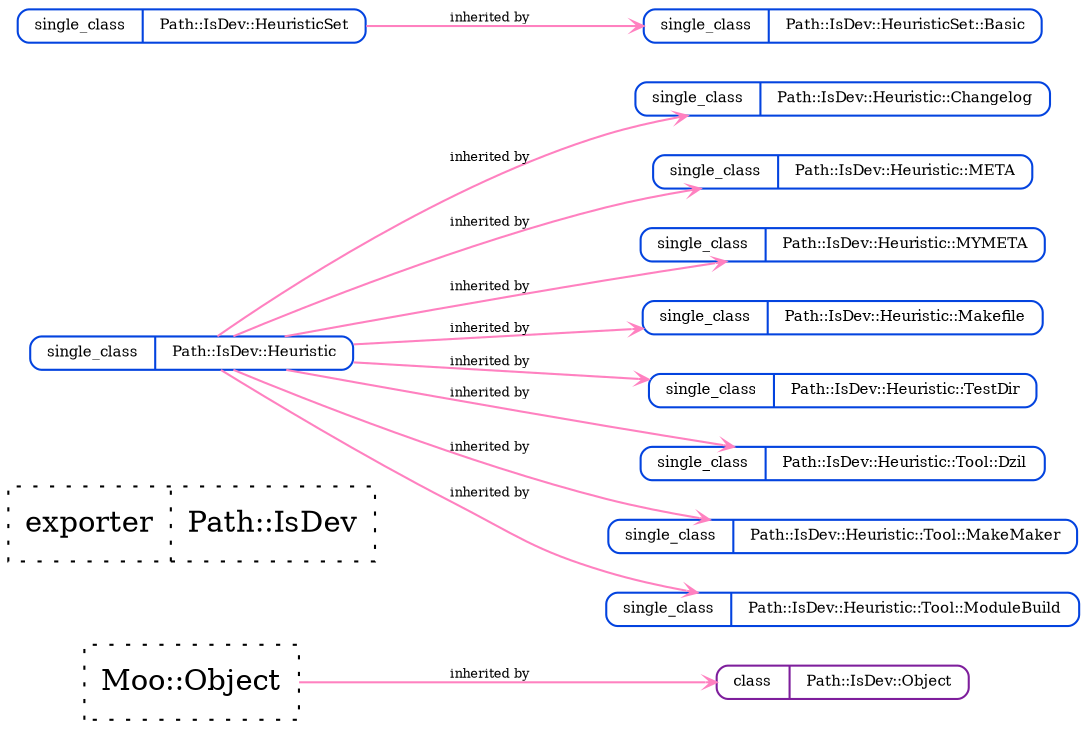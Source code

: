 strict digraph Perl {
	graph [compound=1, concentrate=1, overlap=false, rankdir=LR, ranksep=1, smoothing=triangle, splines=spline];
	node [label="\N", shape=record, style=dotted];
	edge [minlen=1];
	"Moo::Object" [label="<port1> Moo::Object"];
	"Path::IsDev" [label="{{<port1> exporter}|<port2> Path::IsDev}"];
	"Path::IsDev::Heuristic" [label="{{<port1> single_class}|<port2> Path::IsDev::Heuristic}", shape=Mrecord, style=solid, color="#0343df", fontsize=7, height="0.1"];
	"Path::IsDev::Heuristic::Changelog" [label="{{<port1> single_class}|<port2> Path::IsDev::Heuristic::Changelog}", shape=Mrecord, style=solid, color="#0343df", fontsize=7, height="0.1"];
	"Path::IsDev::Heuristic::META" [label="{{<port1> single_class}|<port2> Path::IsDev::Heuristic::META}", shape=Mrecord, style=solid, color="#0343df", fontsize=7, height="0.1"];
	"Path::IsDev::Heuristic::MYMETA" [label="{{<port1> single_class}|<port2> Path::IsDev::Heuristic::MYMETA}", shape=Mrecord, style=solid, color="#0343df", fontsize=7, height="0.1"];
	"Path::IsDev::Heuristic::Makefile" [label="{{<port1> single_class}|<port2> Path::IsDev::Heuristic::Makefile}", shape=Mrecord, style=solid, color="#0343df", fontsize=7, height="0.1"];
	"Path::IsDev::Heuristic::TestDir" [label="{{<port1> single_class}|<port2> Path::IsDev::Heuristic::TestDir}", shape=Mrecord, style=solid, color="#0343df", fontsize=7, height="0.1"];
	"Path::IsDev::Heuristic::Tool::Dzil" [label="{{<port1> single_class}|<port2> Path::IsDev::Heuristic::Tool::Dzil}", shape=Mrecord, style=solid, color="#0343df", fontsize=7, height="0.1"];
	"Path::IsDev::Heuristic::Tool::MakeMaker" [label="{{<port1> single_class}|<port2> Path::IsDev::Heuristic::Tool::MakeMaker}", shape=Mrecord, style=solid, color="#0343df", fontsize=7, height="0.1"];
	"Path::IsDev::Heuristic::Tool::ModuleBuild" [label="{{<port1> single_class}|<port2> Path::IsDev::Heuristic::Tool::ModuleBuild}", shape=Mrecord, style=solid, color="#0343df", fontsize=7, height="0.1"];
	"Path::IsDev::HeuristicSet" [label="{{<port1> single_class}|<port2> Path::IsDev::HeuristicSet}", shape=Mrecord, style=solid, color="#0343df", fontsize=7, height="0.1"];
	"Path::IsDev::HeuristicSet::Basic" [label="{{<port1> single_class}|<port2> Path::IsDev::HeuristicSet::Basic}", shape=Mrecord, style=solid, color="#0343df", fontsize=7, height="0.1"];
	"Path::IsDev::Object" [label="{{<port1> class}|<port2> Path::IsDev::Object}", shape=Mrecord, style=solid, color="#7e1e9c", fontsize=7, height="0.1"];
	"Moo::Object" -> "Path::IsDev::Object" [arrowhead=open, arrowsize="0.5", color="#ff81c0", dir=forward, fontsize=6, headclip=1, label="inherited by", samehead=head, tailclip=1, weight=10];
	"Path::IsDev::Heuristic" -> "Path::IsDev::Heuristic::Changelog" [arrowhead=open, arrowsize="0.5", color="#ff81c0", dir=forward, fontsize=6, headclip=1, label="inherited by", samehead=head, tailclip=1, weight=10];
	"Path::IsDev::Heuristic" -> "Path::IsDev::Heuristic::TestDir" [arrowhead=open, arrowsize="0.5", color="#ff81c0", dir=forward, fontsize=6, headclip=1, label="inherited by", samehead=head, tailclip=1, weight=10];
	"Path::IsDev::Heuristic" -> "Path::IsDev::Heuristic::META" [arrowhead=open, arrowsize="0.5", color="#ff81c0", dir=forward, fontsize=6, headclip=1, label="inherited by", samehead=head, tailclip=1, weight=10];
	"Path::IsDev::Heuristic" -> "Path::IsDev::Heuristic::MYMETA" [arrowhead=open, arrowsize="0.5", color="#ff81c0", dir=forward, fontsize=6, headclip=1, label="inherited by", samehead=head, tailclip=1, weight=10];
	"Path::IsDev::Heuristic" -> "Path::IsDev::Heuristic::Makefile" [arrowhead=open, arrowsize="0.5", color="#ff81c0", dir=forward, fontsize=6, headclip=1, label="inherited by", samehead=head, tailclip=1, weight=10];
	"Path::IsDev::HeuristicSet" -> "Path::IsDev::HeuristicSet::Basic" [arrowhead=open, arrowsize="0.5", color="#ff81c0", dir=forward, fontsize=6, headclip=1, label="inherited by", samehead=head, tailclip=1, weight=10];
	"Path::IsDev::Heuristic" -> "Path::IsDev::Heuristic::Tool::Dzil" [arrowhead=open, arrowsize="0.5", color="#ff81c0", dir=forward, fontsize=6, headclip=1, label="inherited by", samehead=head, tailclip=1, weight=10];
	"Path::IsDev::Heuristic" -> "Path::IsDev::Heuristic::Tool::MakeMaker" [arrowhead=open, arrowsize="0.5", color="#ff81c0", dir=forward, fontsize=6, headclip=1, label="inherited by", samehead=head, tailclip=1, weight=10];
	"Path::IsDev::Heuristic" -> "Path::IsDev::Heuristic::Tool::ModuleBuild" [arrowhead=open, arrowsize="0.5", color="#ff81c0", dir=forward, fontsize=6, headclip=1, label="inherited by", samehead=head, tailclip=1, weight=10];
}
